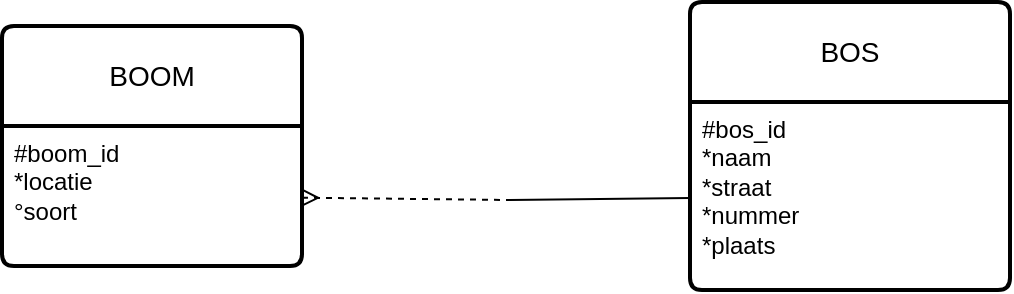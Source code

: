 <mxfile version="21.0.6" type="github">
  <diagram name="Page-1" id="OQfdkg7p54edjwopxmOw">
    <mxGraphModel dx="840" dy="436" grid="0" gridSize="10" guides="1" tooltips="1" connect="1" arrows="1" fold="1" page="1" pageScale="1" pageWidth="827" pageHeight="1169" background="#ffffff" math="0" shadow="0">
      <root>
        <mxCell id="0" />
        <mxCell id="1" parent="0" />
        <mxCell id="IfSjl7prv3xRYa0Ff5PQ-21" value="BOOM" style="swimlane;childLayout=stackLayout;horizontal=1;startSize=50;horizontalStack=0;rounded=1;fontSize=14;fontStyle=0;strokeWidth=2;resizeParent=0;resizeLast=1;shadow=0;align=center;arcSize=4;whiteSpace=wrap;html=1;" vertex="1" parent="1">
          <mxGeometry x="162" y="162" width="150" height="120" as="geometry" />
        </mxCell>
        <mxCell id="IfSjl7prv3xRYa0Ff5PQ-22" value="#boom_id&lt;br&gt;*locatie&lt;br&gt;°soort" style="align=left;strokeColor=none;fillColor=none;spacingLeft=4;fontSize=12;verticalAlign=top;resizable=0;rotatable=0;part=1;html=1;" vertex="1" parent="IfSjl7prv3xRYa0Ff5PQ-21">
          <mxGeometry y="50" width="150" height="70" as="geometry" />
        </mxCell>
        <mxCell id="IfSjl7prv3xRYa0Ff5PQ-24" value="BOS" style="swimlane;childLayout=stackLayout;horizontal=1;startSize=50;horizontalStack=0;rounded=1;fontSize=14;fontStyle=0;strokeWidth=2;resizeParent=0;resizeLast=1;shadow=0;align=center;arcSize=4;whiteSpace=wrap;html=1;" vertex="1" parent="1">
          <mxGeometry x="506" y="150" width="160" height="144" as="geometry" />
        </mxCell>
        <mxCell id="IfSjl7prv3xRYa0Ff5PQ-25" value="#bos_id&lt;br&gt;*naam&lt;br&gt;*straat&lt;br&gt;*nummer&lt;br&gt;*plaats" style="align=left;strokeColor=none;fillColor=none;spacingLeft=4;fontSize=12;verticalAlign=top;resizable=0;rotatable=0;part=1;html=1;" vertex="1" parent="IfSjl7prv3xRYa0Ff5PQ-24">
          <mxGeometry y="50" width="160" height="94" as="geometry" />
        </mxCell>
        <mxCell id="IfSjl7prv3xRYa0Ff5PQ-31" style="rounded=0;orthogonalLoop=1;jettySize=auto;html=1;endArrow=none;endFill=0;startArrow=none;startFill=0;" edge="1" parent="1" source="IfSjl7prv3xRYa0Ff5PQ-25">
          <mxGeometry relative="1" as="geometry">
            <mxPoint x="416" y="249" as="targetPoint" />
          </mxGeometry>
        </mxCell>
        <mxCell id="IfSjl7prv3xRYa0Ff5PQ-32" style="rounded=0;orthogonalLoop=1;jettySize=auto;html=1;startArrow=ERmany;startFill=0;endArrow=none;endFill=0;dashed=1;" edge="1" parent="1" source="IfSjl7prv3xRYa0Ff5PQ-22">
          <mxGeometry relative="1" as="geometry">
            <mxPoint x="416" y="249" as="targetPoint" />
          </mxGeometry>
        </mxCell>
      </root>
    </mxGraphModel>
  </diagram>
</mxfile>
